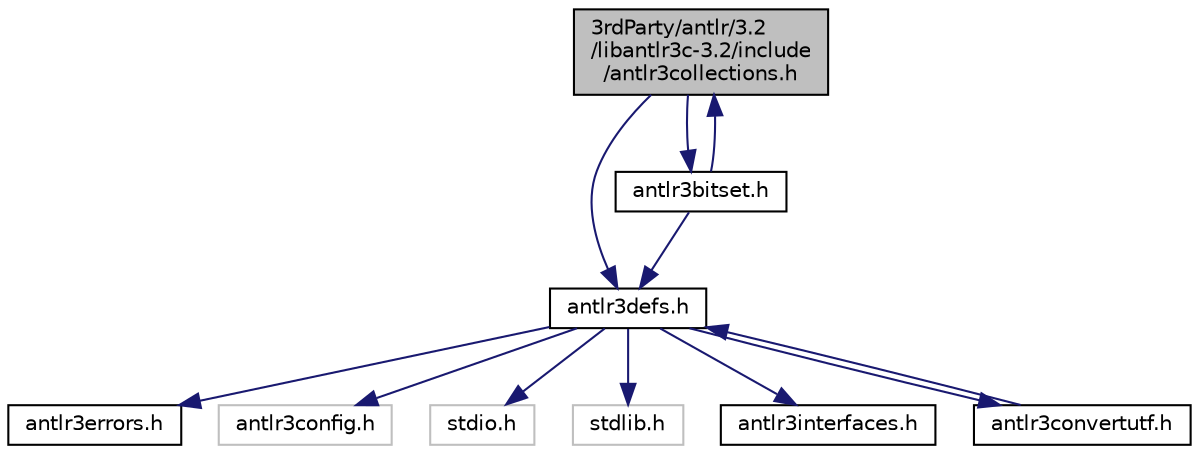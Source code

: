 digraph "3rdParty/antlr/3.2/libantlr3c-3.2/include/antlr3collections.h"
{
  edge [fontname="Helvetica",fontsize="10",labelfontname="Helvetica",labelfontsize="10"];
  node [fontname="Helvetica",fontsize="10",shape=record];
  Node0 [label="3rdParty/antlr/3.2\l/libantlr3c-3.2/include\l/antlr3collections.h",height=0.2,width=0.4,color="black", fillcolor="grey75", style="filled", fontcolor="black"];
  Node0 -> Node1 [color="midnightblue",fontsize="10",style="solid",fontname="Helvetica"];
  Node1 [label="antlr3defs.h",height=0.2,width=0.4,color="black", fillcolor="white", style="filled",URL="$d6/d39/3rd_party_2antlr_23_82_2libantlr3c-3_82_2include_2antlr3defs_8h.html"];
  Node1 -> Node2 [color="midnightblue",fontsize="10",style="solid",fontname="Helvetica"];
  Node2 [label="antlr3errors.h",height=0.2,width=0.4,color="black", fillcolor="white", style="filled",URL="$d7/d5e/3rd_party_2antlr_23_82_2libantlr3c-3_82_2include_2antlr3errors_8h.html"];
  Node1 -> Node3 [color="midnightblue",fontsize="10",style="solid",fontname="Helvetica"];
  Node3 [label="antlr3config.h",height=0.2,width=0.4,color="grey75", fillcolor="white", style="filled"];
  Node1 -> Node4 [color="midnightblue",fontsize="10",style="solid",fontname="Helvetica"];
  Node4 [label="stdio.h",height=0.2,width=0.4,color="grey75", fillcolor="white", style="filled"];
  Node1 -> Node5 [color="midnightblue",fontsize="10",style="solid",fontname="Helvetica"];
  Node5 [label="stdlib.h",height=0.2,width=0.4,color="grey75", fillcolor="white", style="filled"];
  Node1 -> Node6 [color="midnightblue",fontsize="10",style="solid",fontname="Helvetica"];
  Node6 [label="antlr3interfaces.h",height=0.2,width=0.4,color="black", fillcolor="white", style="filled",URL="$dc/df6/3rd_party_2antlr_23_82_2libantlr3c-3_82_2include_2antlr3interfaces_8h.html"];
  Node1 -> Node7 [color="midnightblue",fontsize="10",style="solid",fontname="Helvetica"];
  Node7 [label="antlr3convertutf.h",height=0.2,width=0.4,color="black", fillcolor="white", style="filled",URL="$d8/d5c/3rd_party_2antlr_23_82_2libantlr3c-3_82_2include_2antlr3convertutf_8h.html"];
  Node7 -> Node1 [color="midnightblue",fontsize="10",style="solid",fontname="Helvetica"];
  Node0 -> Node8 [color="midnightblue",fontsize="10",style="solid",fontname="Helvetica"];
  Node8 [label="antlr3bitset.h",height=0.2,width=0.4,color="black", fillcolor="white", style="filled",URL="$d5/d7c/3rd_party_2antlr_23_82_2libantlr3c-3_82_2include_2antlr3bitset_8h.html"];
  Node8 -> Node1 [color="midnightblue",fontsize="10",style="solid",fontname="Helvetica"];
  Node8 -> Node0 [color="midnightblue",fontsize="10",style="solid",fontname="Helvetica"];
}
